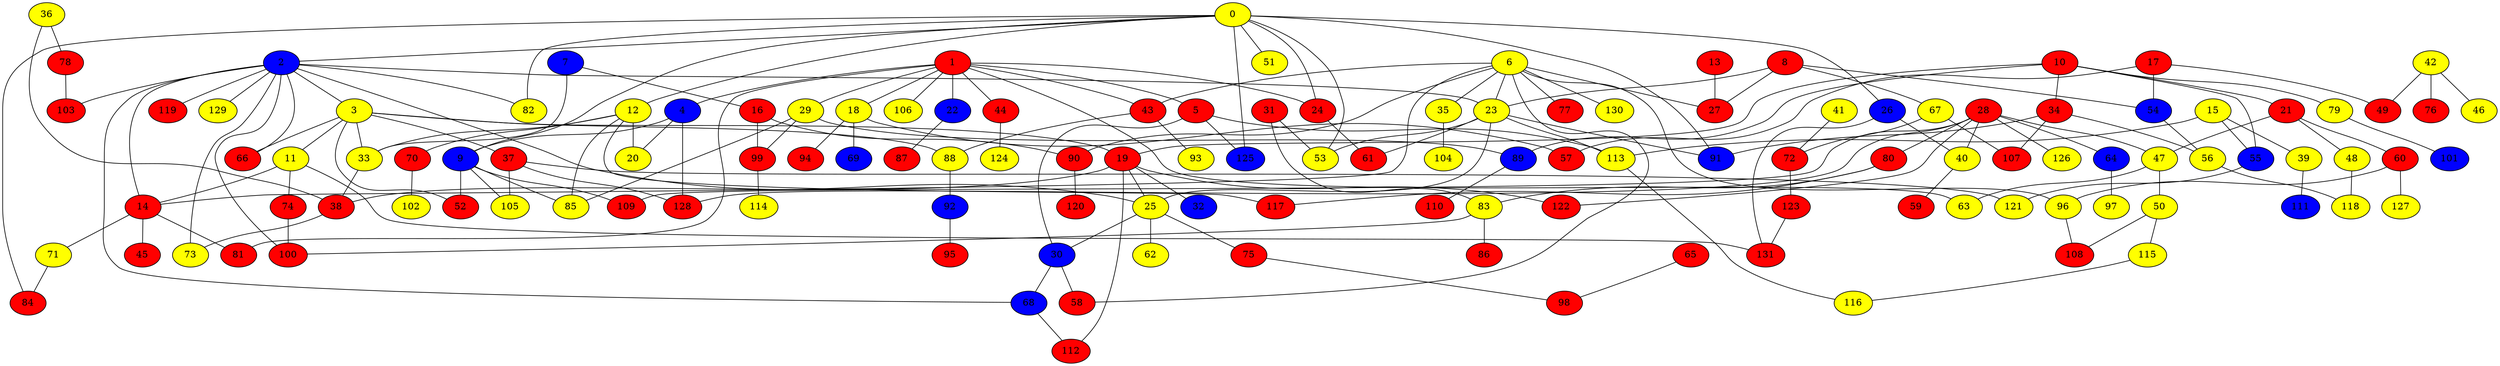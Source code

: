 graph {
0 [style = filled fillcolor = yellow];
1 [style = filled fillcolor = red];
2 [style = filled fillcolor = blue];
3 [style = filled fillcolor = yellow];
4 [style = filled fillcolor = blue];
5 [style = filled fillcolor = red];
6 [style = filled fillcolor = yellow];
7 [style = filled fillcolor = blue];
8 [style = filled fillcolor = red];
9 [style = filled fillcolor = blue];
10 [style = filled fillcolor = red];
11 [style = filled fillcolor = yellow];
12 [style = filled fillcolor = yellow];
13 [style = filled fillcolor = red];
14 [style = filled fillcolor = red];
15 [style = filled fillcolor = yellow];
16 [style = filled fillcolor = red];
17 [style = filled fillcolor = red];
18 [style = filled fillcolor = yellow];
19 [style = filled fillcolor = red];
20 [style = filled fillcolor = yellow];
21 [style = filled fillcolor = red];
22 [style = filled fillcolor = blue];
23 [style = filled fillcolor = yellow];
24 [style = filled fillcolor = red];
25 [style = filled fillcolor = yellow];
26 [style = filled fillcolor = blue];
27 [style = filled fillcolor = red];
28 [style = filled fillcolor = red];
29 [style = filled fillcolor = yellow];
30 [style = filled fillcolor = blue];
31 [style = filled fillcolor = red];
32 [style = filled fillcolor = blue];
33 [style = filled fillcolor = yellow];
34 [style = filled fillcolor = red];
35 [style = filled fillcolor = yellow];
36 [style = filled fillcolor = yellow];
37 [style = filled fillcolor = red];
38 [style = filled fillcolor = red];
39 [style = filled fillcolor = yellow];
40 [style = filled fillcolor = yellow];
41 [style = filled fillcolor = yellow];
42 [style = filled fillcolor = yellow];
43 [style = filled fillcolor = red];
44 [style = filled fillcolor = red];
45 [style = filled fillcolor = red];
46 [style = filled fillcolor = yellow];
47 [style = filled fillcolor = yellow];
48 [style = filled fillcolor = yellow];
49 [style = filled fillcolor = red];
50 [style = filled fillcolor = yellow];
51 [style = filled fillcolor = yellow];
52 [style = filled fillcolor = red];
53 [style = filled fillcolor = yellow];
54 [style = filled fillcolor = blue];
55 [style = filled fillcolor = blue];
56 [style = filled fillcolor = yellow];
57 [style = filled fillcolor = red];
58 [style = filled fillcolor = red];
59 [style = filled fillcolor = red];
60 [style = filled fillcolor = red];
61 [style = filled fillcolor = red];
62 [style = filled fillcolor = yellow];
63 [style = filled fillcolor = yellow];
64 [style = filled fillcolor = blue];
65 [style = filled fillcolor = red];
66 [style = filled fillcolor = red];
67 [style = filled fillcolor = yellow];
68 [style = filled fillcolor = blue];
69 [style = filled fillcolor = blue];
70 [style = filled fillcolor = red];
71 [style = filled fillcolor = yellow];
72 [style = filled fillcolor = red];
73 [style = filled fillcolor = yellow];
74 [style = filled fillcolor = red];
75 [style = filled fillcolor = red];
76 [style = filled fillcolor = red];
77 [style = filled fillcolor = red];
78 [style = filled fillcolor = red];
79 [style = filled fillcolor = yellow];
80 [style = filled fillcolor = red];
81 [style = filled fillcolor = red];
82 [style = filled fillcolor = yellow];
83 [style = filled fillcolor = yellow];
84 [style = filled fillcolor = red];
85 [style = filled fillcolor = yellow];
86 [style = filled fillcolor = red];
87 [style = filled fillcolor = red];
88 [style = filled fillcolor = yellow];
89 [style = filled fillcolor = blue];
90 [style = filled fillcolor = red];
91 [style = filled fillcolor = blue];
92 [style = filled fillcolor = blue];
93 [style = filled fillcolor = yellow];
94 [style = filled fillcolor = red];
95 [style = filled fillcolor = red];
96 [style = filled fillcolor = yellow];
97 [style = filled fillcolor = yellow];
98 [style = filled fillcolor = red];
99 [style = filled fillcolor = red];
100 [style = filled fillcolor = red];
101 [style = filled fillcolor = blue];
102 [style = filled fillcolor = yellow];
103 [style = filled fillcolor = red];
104 [style = filled fillcolor = yellow];
105 [style = filled fillcolor = yellow];
106 [style = filled fillcolor = yellow];
107 [style = filled fillcolor = red];
108 [style = filled fillcolor = red];
109 [style = filled fillcolor = red];
110 [style = filled fillcolor = red];
111 [style = filled fillcolor = blue];
112 [style = filled fillcolor = red];
113 [style = filled fillcolor = yellow];
114 [style = filled fillcolor = yellow];
115 [style = filled fillcolor = yellow];
116 [style = filled fillcolor = yellow];
117 [style = filled fillcolor = red];
118 [style = filled fillcolor = yellow];
119 [style = filled fillcolor = red];
120 [style = filled fillcolor = red];
121 [style = filled fillcolor = yellow];
122 [style = filled fillcolor = red];
123 [style = filled fillcolor = red];
124 [style = filled fillcolor = yellow];
125 [style = filled fillcolor = blue];
126 [style = filled fillcolor = yellow];
127 [style = filled fillcolor = yellow];
128 [style = filled fillcolor = red];
129 [style = filled fillcolor = yellow];
130 [style = filled fillcolor = yellow];
131 [style = filled fillcolor = red];
0 -- 24;
0 -- 12;
0 -- 9;
0 -- 2;
0 -- 26;
0 -- 51;
0 -- 53;
0 -- 82;
0 -- 84;
0 -- 91;
0 -- 125;
1 -- 4;
1 -- 5;
1 -- 18;
1 -- 22;
1 -- 24;
1 -- 29;
1 -- 43;
1 -- 44;
1 -- 63;
1 -- 81;
1 -- 106;
2 -- 3;
2 -- 14;
2 -- 23;
2 -- 25;
2 -- 66;
2 -- 68;
2 -- 73;
2 -- 82;
2 -- 100;
2 -- 103;
2 -- 119;
2 -- 129;
3 -- 11;
3 -- 19;
3 -- 33;
3 -- 37;
3 -- 52;
3 -- 66;
3 -- 88;
4 -- 9;
4 -- 20;
4 -- 128;
5 -- 30;
5 -- 113;
5 -- 125;
6 -- 14;
6 -- 23;
6 -- 27;
6 -- 35;
6 -- 43;
6 -- 58;
6 -- 77;
6 -- 90;
6 -- 96;
6 -- 130;
7 -- 16;
7 -- 33;
8 -- 23;
8 -- 27;
8 -- 54;
8 -- 67;
9 -- 52;
9 -- 85;
9 -- 105;
9 -- 109;
10 -- 19;
10 -- 21;
10 -- 34;
10 -- 55;
10 -- 79;
10 -- 89;
11 -- 14;
11 -- 74;
11 -- 131;
12 -- 20;
12 -- 33;
12 -- 70;
12 -- 85;
12 -- 117;
13 -- 27;
14 -- 45;
14 -- 71;
14 -- 81;
15 -- 39;
15 -- 55;
15 -- 113;
16 -- 90;
16 -- 99;
17 -- 49;
17 -- 54;
17 -- 57;
18 -- 57;
18 -- 69;
18 -- 94;
19 -- 25;
19 -- 32;
19 -- 38;
19 -- 112;
19 -- 122;
21 -- 47;
21 -- 48;
21 -- 60;
22 -- 87;
23 -- 25;
23 -- 53;
23 -- 61;
23 -- 91;
23 -- 113;
24 -- 61;
25 -- 30;
25 -- 62;
25 -- 75;
26 -- 40;
26 -- 131;
28 -- 40;
28 -- 47;
28 -- 64;
28 -- 80;
28 -- 109;
28 -- 122;
28 -- 126;
28 -- 128;
29 -- 85;
29 -- 89;
29 -- 99;
30 -- 58;
30 -- 68;
31 -- 53;
31 -- 83;
33 -- 38;
34 -- 56;
34 -- 91;
34 -- 107;
35 -- 104;
36 -- 38;
36 -- 78;
37 -- 105;
37 -- 121;
37 -- 128;
38 -- 73;
39 -- 111;
40 -- 59;
41 -- 72;
42 -- 46;
42 -- 49;
42 -- 76;
43 -- 88;
43 -- 93;
44 -- 124;
47 -- 50;
47 -- 63;
48 -- 118;
50 -- 108;
50 -- 115;
54 -- 56;
55 -- 121;
56 -- 118;
60 -- 96;
60 -- 127;
64 -- 97;
65 -- 98;
67 -- 72;
67 -- 107;
68 -- 112;
70 -- 102;
71 -- 84;
72 -- 123;
74 -- 100;
75 -- 98;
78 -- 103;
79 -- 101;
80 -- 83;
80 -- 117;
83 -- 86;
83 -- 100;
88 -- 92;
89 -- 110;
90 -- 120;
92 -- 95;
96 -- 108;
99 -- 114;
113 -- 116;
115 -- 116;
123 -- 131;
}
